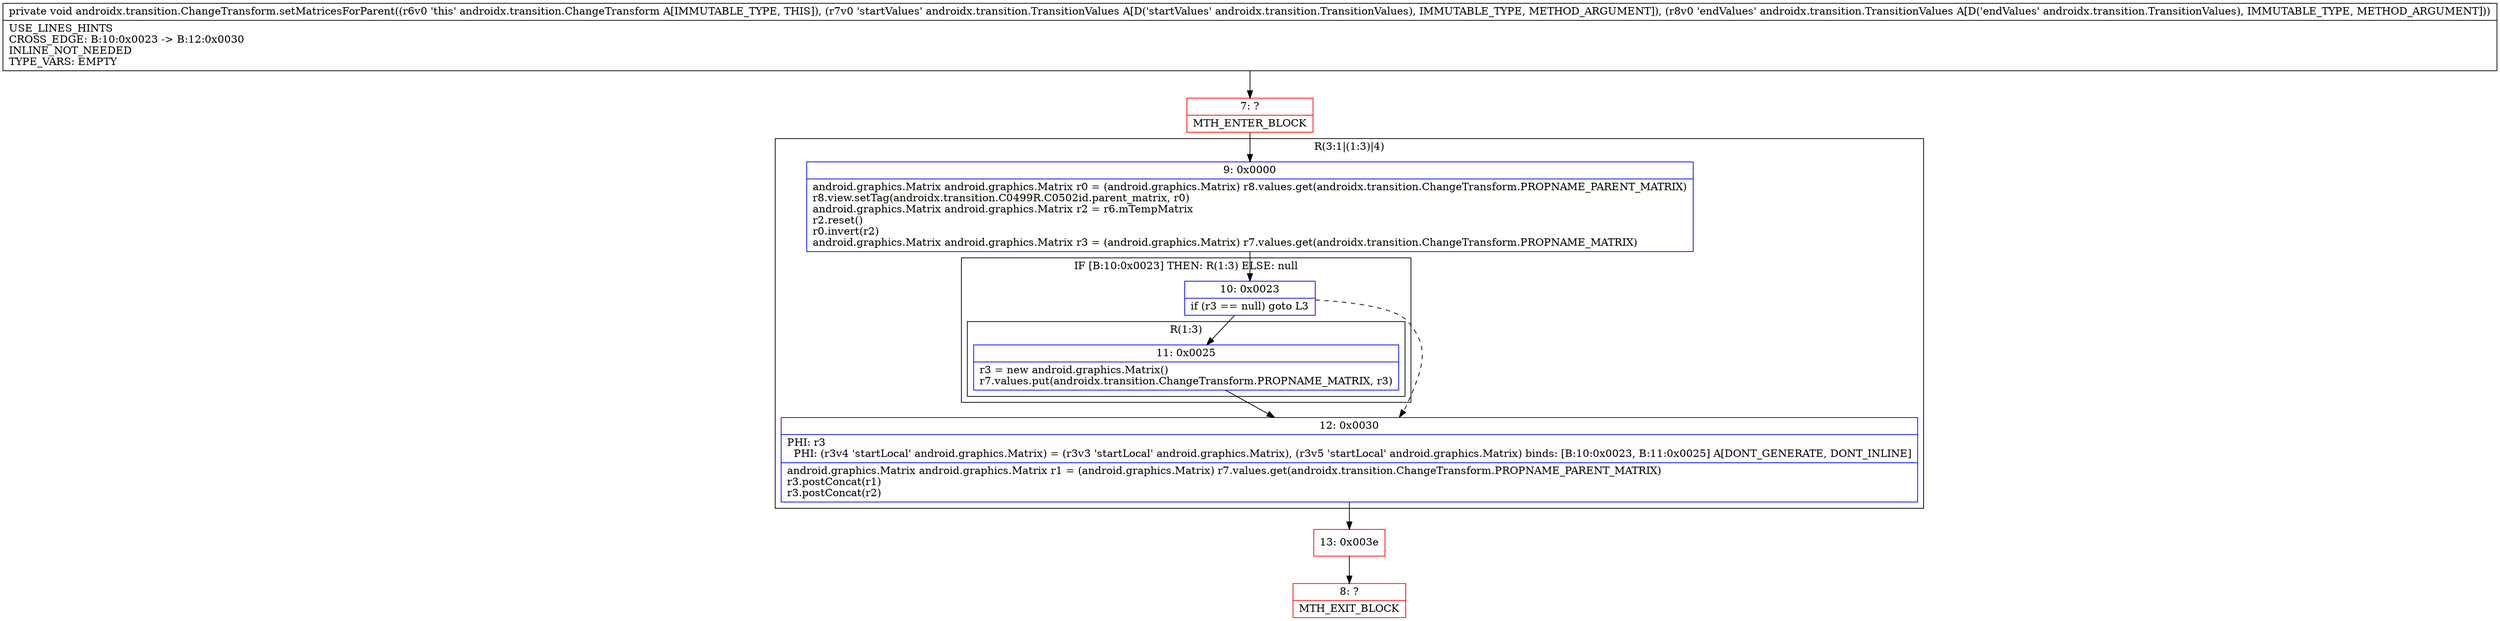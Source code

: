 digraph "CFG forandroidx.transition.ChangeTransform.setMatricesForParent(Landroidx\/transition\/TransitionValues;Landroidx\/transition\/TransitionValues;)V" {
subgraph cluster_Region_48227904 {
label = "R(3:1|(1:3)|4)";
node [shape=record,color=blue];
Node_9 [shape=record,label="{9\:\ 0x0000|android.graphics.Matrix android.graphics.Matrix r0 = (android.graphics.Matrix) r8.values.get(androidx.transition.ChangeTransform.PROPNAME_PARENT_MATRIX)\lr8.view.setTag(androidx.transition.C0499R.C0502id.parent_matrix, r0)\landroid.graphics.Matrix android.graphics.Matrix r2 = r6.mTempMatrix\lr2.reset()\lr0.invert(r2)\landroid.graphics.Matrix android.graphics.Matrix r3 = (android.graphics.Matrix) r7.values.get(androidx.transition.ChangeTransform.PROPNAME_MATRIX)\l}"];
subgraph cluster_IfRegion_1975828448 {
label = "IF [B:10:0x0023] THEN: R(1:3) ELSE: null";
node [shape=record,color=blue];
Node_10 [shape=record,label="{10\:\ 0x0023|if (r3 == null) goto L3\l}"];
subgraph cluster_Region_892952934 {
label = "R(1:3)";
node [shape=record,color=blue];
Node_11 [shape=record,label="{11\:\ 0x0025|r3 = new android.graphics.Matrix()\lr7.values.put(androidx.transition.ChangeTransform.PROPNAME_MATRIX, r3)\l}"];
}
}
Node_12 [shape=record,label="{12\:\ 0x0030|PHI: r3 \l  PHI: (r3v4 'startLocal' android.graphics.Matrix) = (r3v3 'startLocal' android.graphics.Matrix), (r3v5 'startLocal' android.graphics.Matrix) binds: [B:10:0x0023, B:11:0x0025] A[DONT_GENERATE, DONT_INLINE]\l|android.graphics.Matrix android.graphics.Matrix r1 = (android.graphics.Matrix) r7.values.get(androidx.transition.ChangeTransform.PROPNAME_PARENT_MATRIX)\lr3.postConcat(r1)\lr3.postConcat(r2)\l}"];
}
Node_7 [shape=record,color=red,label="{7\:\ ?|MTH_ENTER_BLOCK\l}"];
Node_13 [shape=record,color=red,label="{13\:\ 0x003e}"];
Node_8 [shape=record,color=red,label="{8\:\ ?|MTH_EXIT_BLOCK\l}"];
MethodNode[shape=record,label="{private void androidx.transition.ChangeTransform.setMatricesForParent((r6v0 'this' androidx.transition.ChangeTransform A[IMMUTABLE_TYPE, THIS]), (r7v0 'startValues' androidx.transition.TransitionValues A[D('startValues' androidx.transition.TransitionValues), IMMUTABLE_TYPE, METHOD_ARGUMENT]), (r8v0 'endValues' androidx.transition.TransitionValues A[D('endValues' androidx.transition.TransitionValues), IMMUTABLE_TYPE, METHOD_ARGUMENT]))  | USE_LINES_HINTS\lCROSS_EDGE: B:10:0x0023 \-\> B:12:0x0030\lINLINE_NOT_NEEDED\lTYPE_VARS: EMPTY\l}"];
MethodNode -> Node_7;Node_9 -> Node_10;
Node_10 -> Node_11;
Node_10 -> Node_12[style=dashed];
Node_11 -> Node_12;
Node_12 -> Node_13;
Node_7 -> Node_9;
Node_13 -> Node_8;
}

